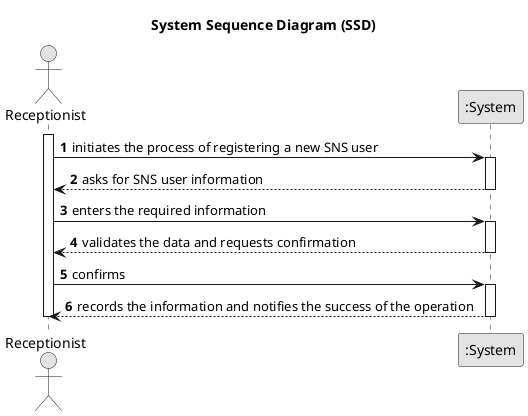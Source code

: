 @startuml
skinparam monochrome true
skinparam packageStyle rectangle
skinparam shadowing false

title System Sequence Diagram (SSD)

autonumber
actor Receptionist
participant ":System" as System

activate Receptionist
    Receptionist -> System : initiates the process of registering a new SNS user
    activate System
        System --> Receptionist : asks for SNS user information
    deactivate System

    Receptionist -> System : enters the required information
    activate System
        System --> Receptionist : validates the data and requests confirmation
    deactivate System

    Receptionist -> System : confirms
    activate System
        System --> Receptionist : records the information and notifies the success of the operation
    deactivate System
deactivate Receptionist

@enduml